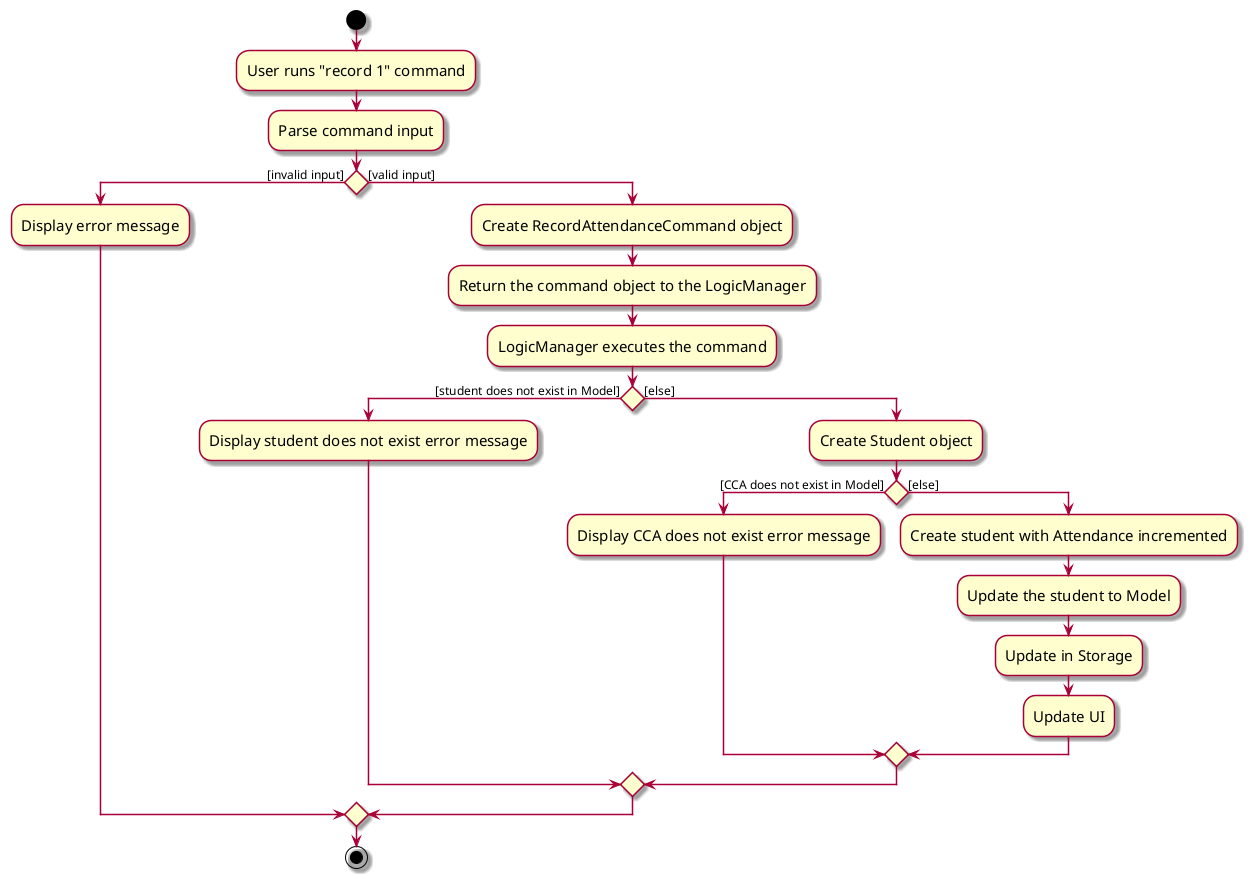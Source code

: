 @startuml
skin rose
skinparam ActivityFontSize 15
skinparam ArrowFontSize 12

start
:User runs "record 1" command;
:Parse command input;

if () then ([invalid input])
  :Display error message;

else ([valid input])
  :Create RecordAttendanceCommand object;
  :Return the command object to the LogicManager;
  :LogicManager executes the command;

if () then ([student does not exist in Model])
  :Display student does not exist error message;

else ([else])
  :Create Student object;

if () then ([CCA does not exist in Model])
  :Display CCA does not exist error message;

else ([else])
  :Create student with Attendance incremented;
  :Update the student to Model;
  :Update in Storage;
  :Update UI;

endif
endif
endif
stop
@enduml
